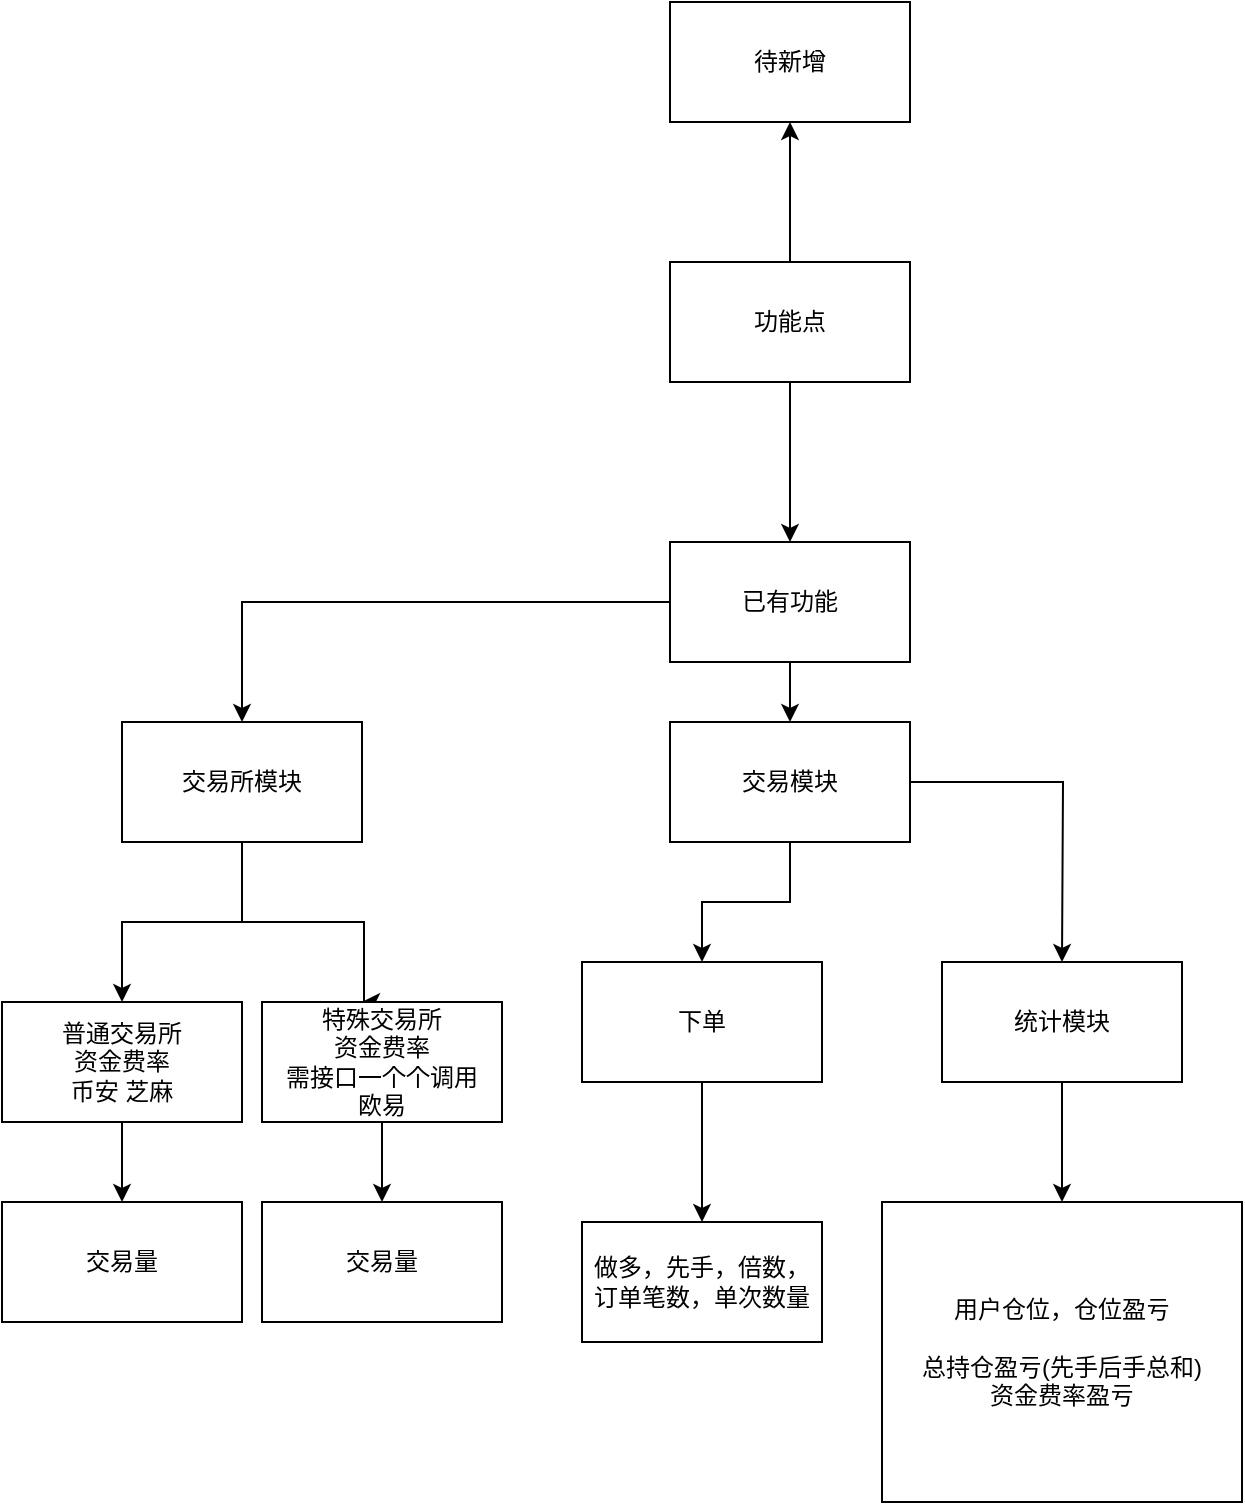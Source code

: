 <mxfile version="25.0.3">
  <diagram name="第 1 页" id="VDVgVEZFd_agvDAb9Zl8">
    <mxGraphModel dx="1144" dy="670" grid="1" gridSize="10" guides="1" tooltips="1" connect="1" arrows="1" fold="1" page="1" pageScale="1" pageWidth="827" pageHeight="1169" math="0" shadow="0">
      <root>
        <mxCell id="0" />
        <mxCell id="1" parent="0" />
        <mxCell id="xwjlS2kjYyCqcEE61cu8-3" value="" style="edgeStyle=orthogonalEdgeStyle;rounded=0;orthogonalLoop=1;jettySize=auto;html=1;" edge="1" parent="1" source="xwjlS2kjYyCqcEE61cu8-1" target="xwjlS2kjYyCqcEE61cu8-2">
          <mxGeometry relative="1" as="geometry" />
        </mxCell>
        <mxCell id="xwjlS2kjYyCqcEE61cu8-5" value="" style="edgeStyle=orthogonalEdgeStyle;rounded=0;orthogonalLoop=1;jettySize=auto;html=1;" edge="1" parent="1" source="xwjlS2kjYyCqcEE61cu8-1" target="xwjlS2kjYyCqcEE61cu8-4">
          <mxGeometry relative="1" as="geometry" />
        </mxCell>
        <mxCell id="xwjlS2kjYyCqcEE61cu8-1" value="功能点" style="rounded=0;whiteSpace=wrap;html=1;" vertex="1" parent="1">
          <mxGeometry x="354" y="320" width="120" height="60" as="geometry" />
        </mxCell>
        <mxCell id="xwjlS2kjYyCqcEE61cu8-2" value="待新增" style="whiteSpace=wrap;html=1;rounded=0;" vertex="1" parent="1">
          <mxGeometry x="354" y="190" width="120" height="60" as="geometry" />
        </mxCell>
        <mxCell id="xwjlS2kjYyCqcEE61cu8-7" value="" style="edgeStyle=orthogonalEdgeStyle;rounded=0;orthogonalLoop=1;jettySize=auto;html=1;" edge="1" parent="1" source="xwjlS2kjYyCqcEE61cu8-4" target="xwjlS2kjYyCqcEE61cu8-6">
          <mxGeometry relative="1" as="geometry" />
        </mxCell>
        <mxCell id="xwjlS2kjYyCqcEE61cu8-18" value="" style="edgeStyle=orthogonalEdgeStyle;rounded=0;orthogonalLoop=1;jettySize=auto;html=1;" edge="1" parent="1" source="xwjlS2kjYyCqcEE61cu8-4" target="xwjlS2kjYyCqcEE61cu8-17">
          <mxGeometry relative="1" as="geometry" />
        </mxCell>
        <mxCell id="xwjlS2kjYyCqcEE61cu8-4" value="已有功能" style="whiteSpace=wrap;html=1;rounded=0;" vertex="1" parent="1">
          <mxGeometry x="354" y="460" width="120" height="60" as="geometry" />
        </mxCell>
        <mxCell id="xwjlS2kjYyCqcEE61cu8-9" value="" style="edgeStyle=orthogonalEdgeStyle;rounded=0;orthogonalLoop=1;jettySize=auto;html=1;" edge="1" parent="1" source="xwjlS2kjYyCqcEE61cu8-6" target="xwjlS2kjYyCqcEE61cu8-8">
          <mxGeometry relative="1" as="geometry" />
        </mxCell>
        <mxCell id="xwjlS2kjYyCqcEE61cu8-10" style="edgeStyle=orthogonalEdgeStyle;rounded=0;orthogonalLoop=1;jettySize=auto;html=1;" edge="1" parent="1" source="xwjlS2kjYyCqcEE61cu8-6">
          <mxGeometry relative="1" as="geometry">
            <mxPoint x="200" y="690" as="targetPoint" />
            <Array as="points">
              <mxPoint x="140" y="650" />
              <mxPoint x="201" y="650" />
            </Array>
          </mxGeometry>
        </mxCell>
        <mxCell id="xwjlS2kjYyCqcEE61cu8-6" value="交易所模块" style="whiteSpace=wrap;html=1;rounded=0;" vertex="1" parent="1">
          <mxGeometry x="80" y="550" width="120" height="60" as="geometry" />
        </mxCell>
        <mxCell id="xwjlS2kjYyCqcEE61cu8-14" value="" style="edgeStyle=orthogonalEdgeStyle;rounded=0;orthogonalLoop=1;jettySize=auto;html=1;" edge="1" parent="1" source="xwjlS2kjYyCqcEE61cu8-8" target="xwjlS2kjYyCqcEE61cu8-13">
          <mxGeometry relative="1" as="geometry" />
        </mxCell>
        <mxCell id="xwjlS2kjYyCqcEE61cu8-8" value="普通交易所&lt;div&gt;资金费率&lt;/div&gt;&lt;div&gt;币安 芝麻&lt;/div&gt;" style="whiteSpace=wrap;html=1;rounded=0;" vertex="1" parent="1">
          <mxGeometry x="20" y="690" width="120" height="60" as="geometry" />
        </mxCell>
        <mxCell id="xwjlS2kjYyCqcEE61cu8-16" style="edgeStyle=orthogonalEdgeStyle;rounded=0;orthogonalLoop=1;jettySize=auto;html=1;" edge="1" parent="1" source="xwjlS2kjYyCqcEE61cu8-11" target="xwjlS2kjYyCqcEE61cu8-15">
          <mxGeometry relative="1" as="geometry" />
        </mxCell>
        <mxCell id="xwjlS2kjYyCqcEE61cu8-11" value="特殊交易所&lt;div&gt;资金费率&lt;/div&gt;&lt;div&gt;需接口一个个调用&lt;/div&gt;&lt;div&gt;欧易&lt;/div&gt;" style="rounded=0;whiteSpace=wrap;html=1;" vertex="1" parent="1">
          <mxGeometry x="150" y="690" width="120" height="60" as="geometry" />
        </mxCell>
        <mxCell id="xwjlS2kjYyCqcEE61cu8-13" value="交易量" style="whiteSpace=wrap;html=1;rounded=0;" vertex="1" parent="1">
          <mxGeometry x="20" y="790" width="120" height="60" as="geometry" />
        </mxCell>
        <mxCell id="xwjlS2kjYyCqcEE61cu8-15" value="交易量" style="whiteSpace=wrap;html=1;rounded=0;" vertex="1" parent="1">
          <mxGeometry x="150" y="790" width="120" height="60" as="geometry" />
        </mxCell>
        <mxCell id="xwjlS2kjYyCqcEE61cu8-20" value="" style="edgeStyle=orthogonalEdgeStyle;rounded=0;orthogonalLoop=1;jettySize=auto;html=1;" edge="1" parent="1" source="xwjlS2kjYyCqcEE61cu8-17" target="xwjlS2kjYyCqcEE61cu8-19">
          <mxGeometry relative="1" as="geometry" />
        </mxCell>
        <mxCell id="xwjlS2kjYyCqcEE61cu8-23" style="edgeStyle=orthogonalEdgeStyle;rounded=0;orthogonalLoop=1;jettySize=auto;html=1;" edge="1" parent="1" source="xwjlS2kjYyCqcEE61cu8-17">
          <mxGeometry relative="1" as="geometry">
            <mxPoint x="550" y="670" as="targetPoint" />
          </mxGeometry>
        </mxCell>
        <mxCell id="xwjlS2kjYyCqcEE61cu8-17" value="交易模块" style="whiteSpace=wrap;html=1;rounded=0;" vertex="1" parent="1">
          <mxGeometry x="354" y="550" width="120" height="60" as="geometry" />
        </mxCell>
        <mxCell id="xwjlS2kjYyCqcEE61cu8-22" value="" style="edgeStyle=orthogonalEdgeStyle;rounded=0;orthogonalLoop=1;jettySize=auto;html=1;" edge="1" parent="1" source="xwjlS2kjYyCqcEE61cu8-19" target="xwjlS2kjYyCqcEE61cu8-21">
          <mxGeometry relative="1" as="geometry" />
        </mxCell>
        <mxCell id="xwjlS2kjYyCqcEE61cu8-19" value="下单" style="whiteSpace=wrap;html=1;rounded=0;" vertex="1" parent="1">
          <mxGeometry x="310" y="670" width="120" height="60" as="geometry" />
        </mxCell>
        <mxCell id="xwjlS2kjYyCqcEE61cu8-21" value="做多，先手，倍数，订单笔数，单次数量" style="whiteSpace=wrap;html=1;rounded=0;" vertex="1" parent="1">
          <mxGeometry x="310" y="800" width="120" height="60" as="geometry" />
        </mxCell>
        <mxCell id="xwjlS2kjYyCqcEE61cu8-26" value="" style="edgeStyle=orthogonalEdgeStyle;rounded=0;orthogonalLoop=1;jettySize=auto;html=1;" edge="1" parent="1" source="xwjlS2kjYyCqcEE61cu8-24" target="xwjlS2kjYyCqcEE61cu8-25">
          <mxGeometry relative="1" as="geometry" />
        </mxCell>
        <mxCell id="xwjlS2kjYyCqcEE61cu8-24" value="统计模块" style="rounded=0;whiteSpace=wrap;html=1;" vertex="1" parent="1">
          <mxGeometry x="490" y="670" width="120" height="60" as="geometry" />
        </mxCell>
        <mxCell id="xwjlS2kjYyCqcEE61cu8-25" value="用户仓位，仓位盈亏&lt;div&gt;&lt;br&gt;&lt;/div&gt;&lt;div&gt;总持仓盈亏(先手后手总和)&lt;/div&gt;&lt;div&gt;资金费率盈亏&lt;/div&gt;" style="rounded=0;whiteSpace=wrap;html=1;" vertex="1" parent="1">
          <mxGeometry x="460" y="790" width="180" height="150" as="geometry" />
        </mxCell>
      </root>
    </mxGraphModel>
  </diagram>
</mxfile>
